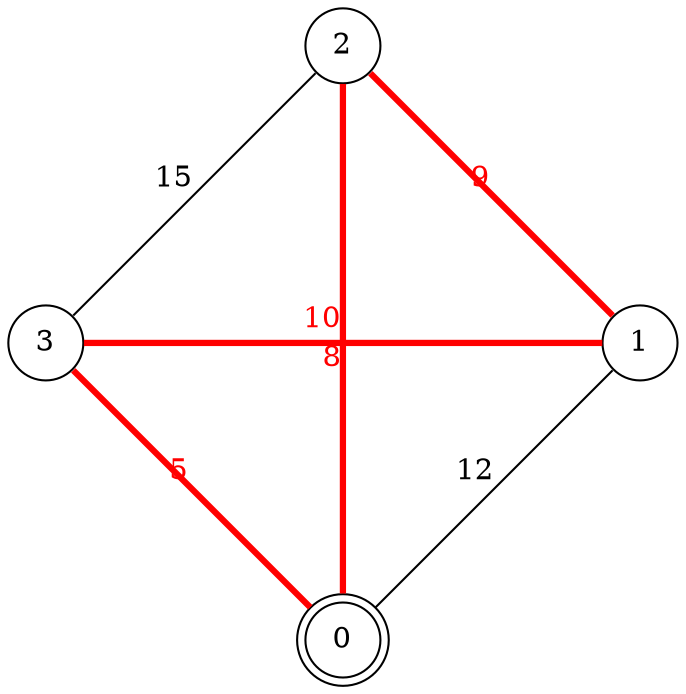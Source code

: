 graph {
	graph [layout=circo, overlap=scale, splines=true, mindist=2.5];
	node [shape=circle];
	0 [peripheries=2];	1 -- 0 [len=9.76271, label="12"];
	2 -- 0 [len=8.13559, label="10", color=red, penwidth=3.0, fontcolor=red];
	2 -- 1 [len=7.32203, label="9", color=red, penwidth=3.0, fontcolor=red];
	3 -- 0 [len=4.0678, label="5", color=red, penwidth=3.0, fontcolor=red];
	3 -- 1 [len=6.50847, label="8", color=red, penwidth=3.0, fontcolor=red];
	3 -- 2 [len=12.2034, label="15"];
}